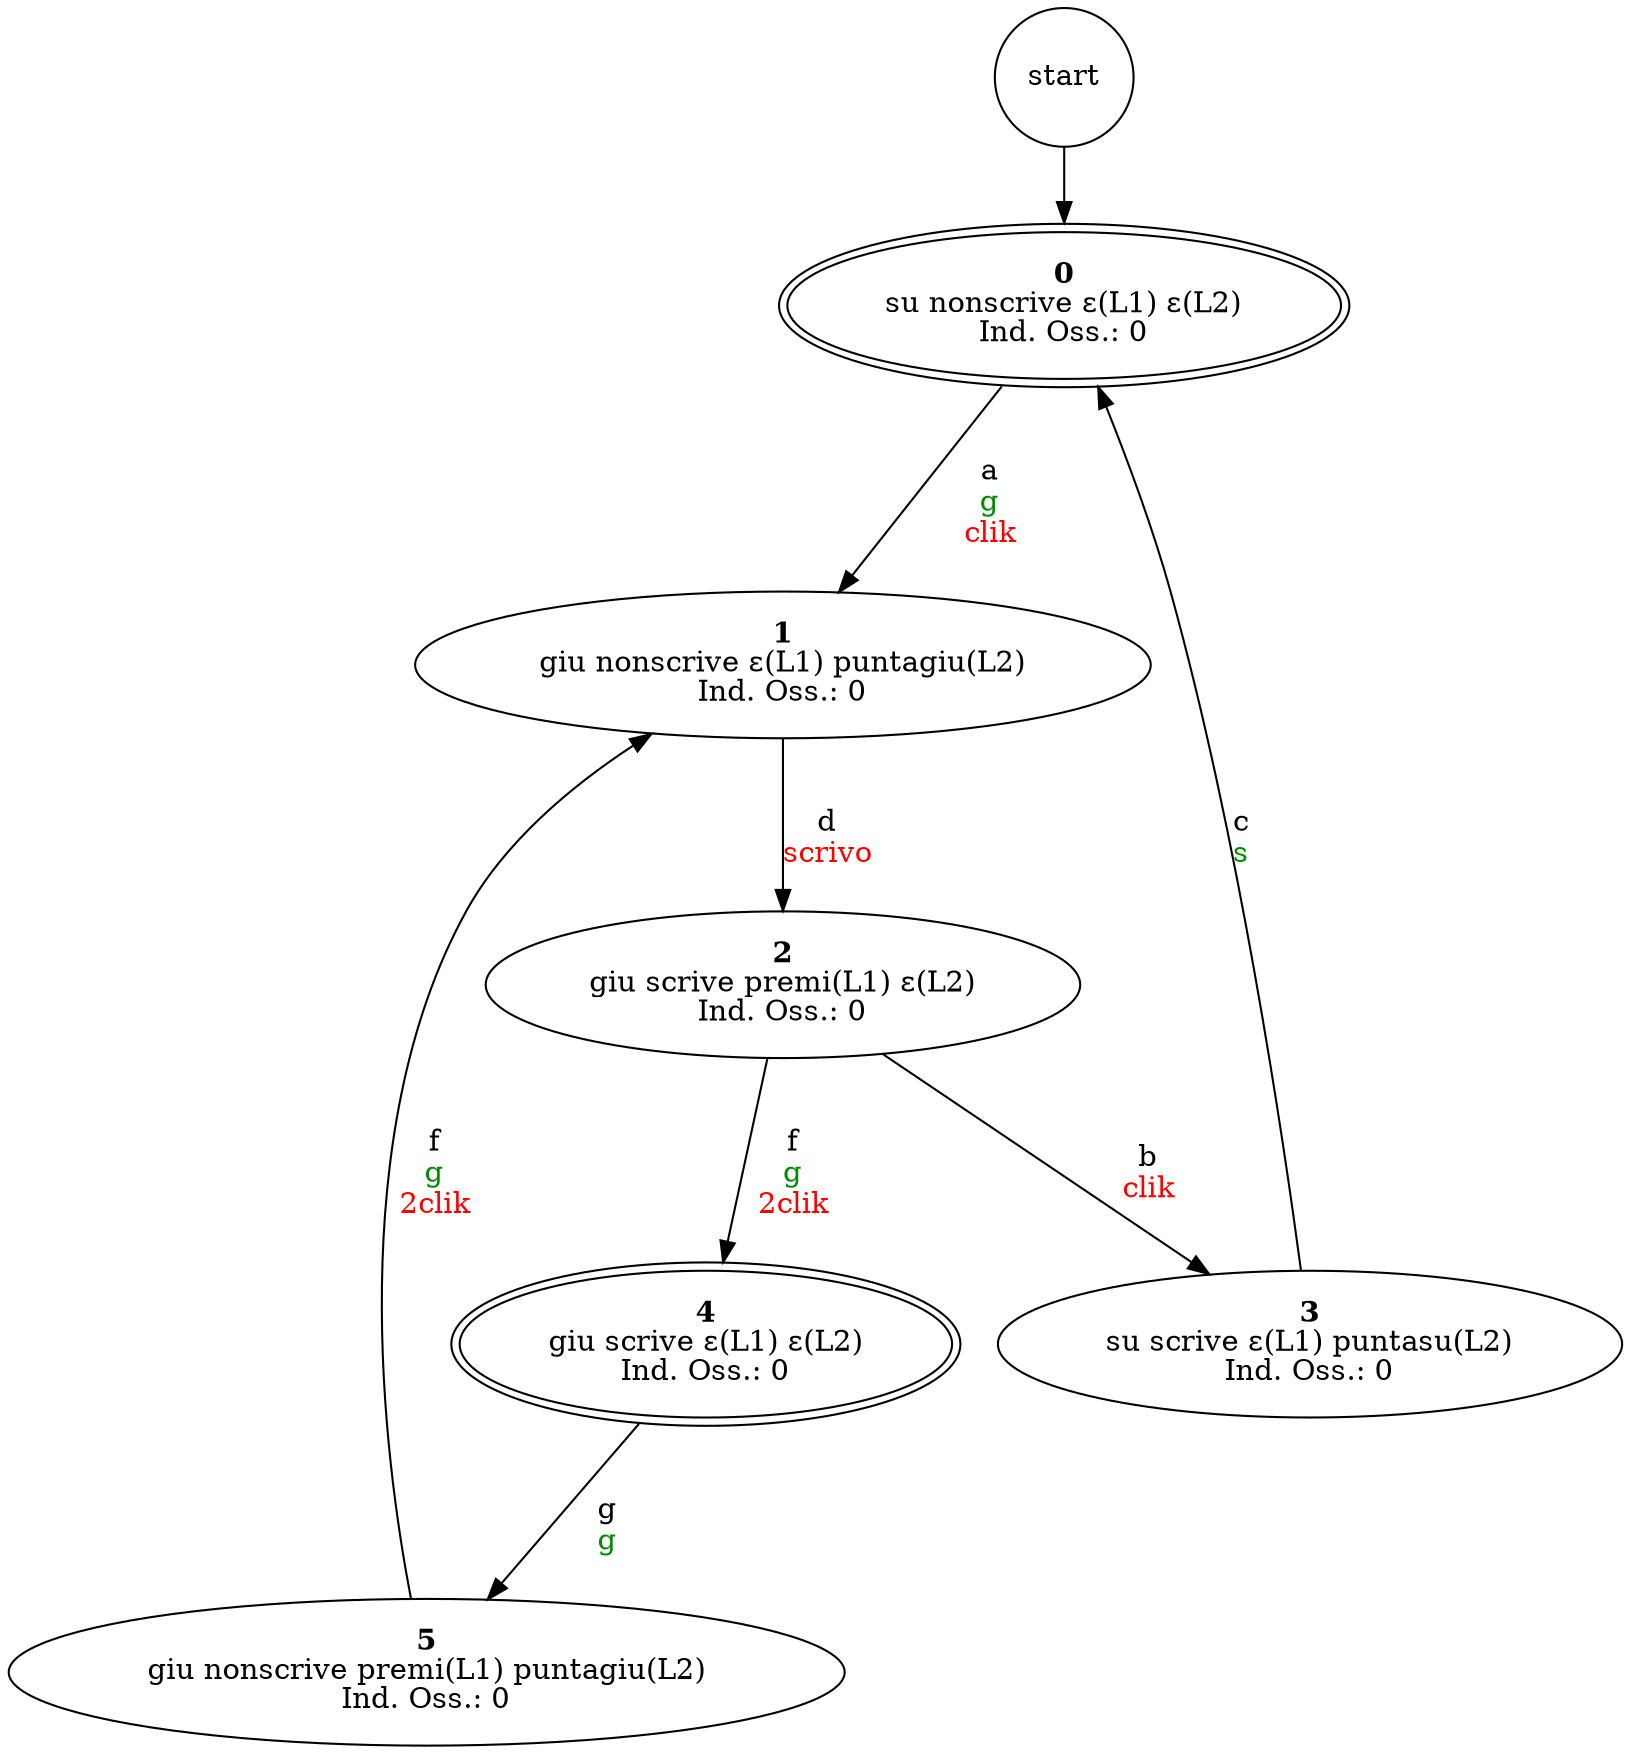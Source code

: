 digraph SpazioComportamentale {
    // ARCHI
    start	->	n0
	n0	->	n1 [label=<<br/>a<br/><font color="green4">g</font><br/><font color="red">clik</font>>]
	n1	->	n2 [label=<<br/>d<br/><font color="red">scrivo</font>>]
	n2	->	n3 [label=<<br/>b<br/><font color="red">clik</font>>]
	n2	->	n4 [label=<<br/>f<br/><font color="green4">g</font><br/><font color="red">2clik</font>>]
	n3	->	n0 [label=<<br/>c<br/><font color="green4">s</font>>]
	n4	->	n5 [label=<<br/>g<br/><font color="green4">g</font>>]
	n5	->	n1 [label=<<br/>f<br/><font color="green4">g</font><br/><font color="red">2clik</font>>]

    // NODI
    start[shape="circle"]
	n0 [label=<<b>0</b><br/>su nonscrive ε(L1) ε(L2)<br/>Ind. Oss.: 0> peripheries=2]
	n1 [label=<<b>1</b><br/>giu nonscrive ε(L1) puntagiu(L2)<br/>Ind. Oss.: 0>]
	n2 [label=<<b>2</b><br/>giu scrive premi(L1) ε(L2)<br/>Ind. Oss.: 0>]
	n3 [label=<<b>3</b><br/>su scrive ε(L1) puntasu(L2)<br/>Ind. Oss.: 0>]
	n4 [label=<<b>4</b><br/>giu scrive ε(L1) ε(L2)<br/>Ind. Oss.: 0> peripheries=2]
	n5 [label=<<b>5</b><br/>giu nonscrive premi(L1) puntagiu(L2)<br/>Ind. Oss.: 0>]
}
